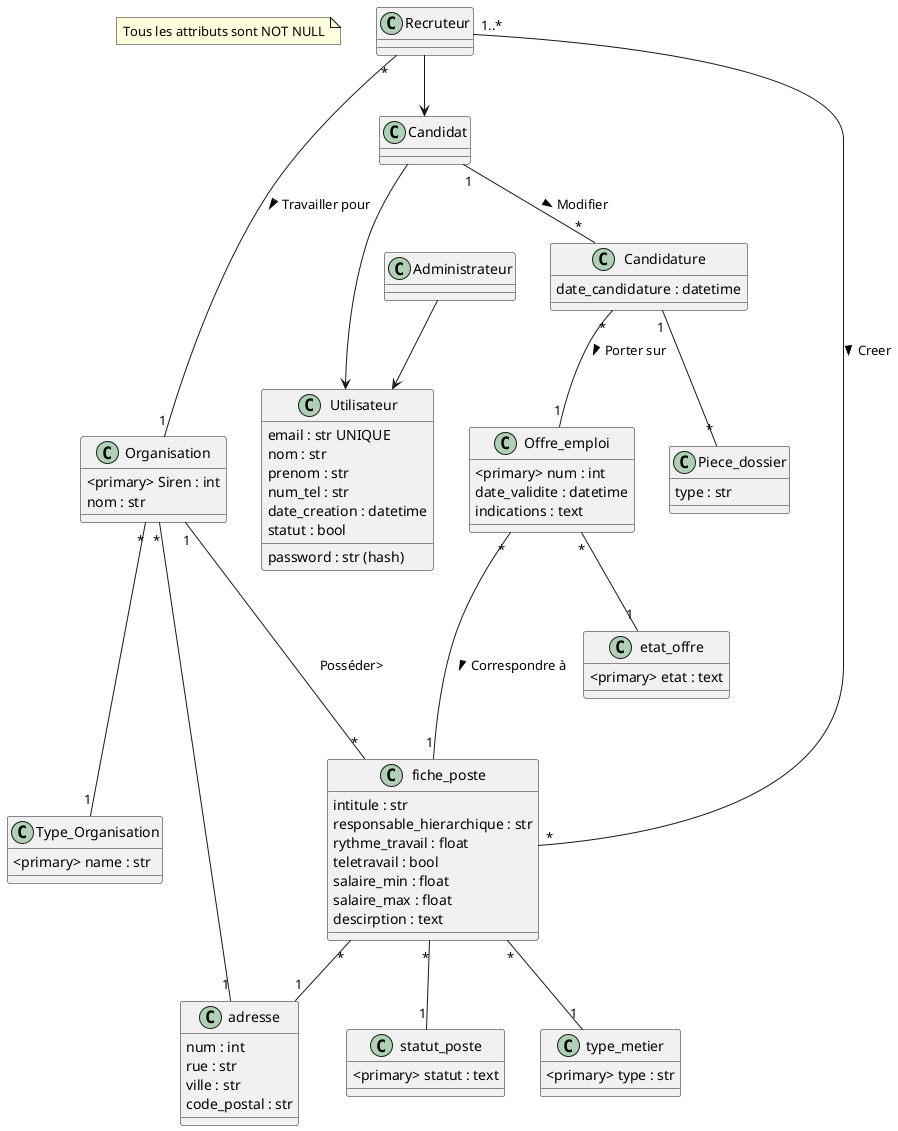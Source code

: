 @startuml

note "Tous les attributs sont NOT NULL" as note

class Organisation{
  <primary> Siren : int
  nom : str
}

class Type_Organisation{
  <primary> name : str
}

class Offre_emploi {
  <primary> num : int
  date_validite : datetime
  indications : text
}

class etat_offre{
  <primary> etat : text
}


class fiche_poste {
  intitule : str
  responsable_hierarchique : str
  rythme_travail : float
  teletravail : bool
  salaire_min : float
  salaire_max : float
  descirption : text  
  
}

class statut_poste{
  <primary> statut : text
}

class type_metier{
  <primary> type : str
}

class adresse{
  num : int
  rue : str
  ville : str
  code_postal : str

}

class Utilisateur{
  email : str UNIQUE
  nom : str
  prenom : str
  num_tel : str
  date_creation : datetime
  statut : bool
  password : str (hash)
}

class Administrateur{
  
}

class Recruteur{
  
}

class Candidat{
  
}

class Candidature{
  date_candidature : datetime
}

class Piece_dossier{
  type : str
}


Organisation "*" --- "1" Type_Organisation
Organisation "1" --- "*" fiche_poste : "Posséder>"
Offre_emploi "*" -- "1" etat_offre
fiche_poste "*" -- "1" statut_poste
fiche_poste "*" -- "1" type_metier
fiche_poste "*" -- "1" adresse
Offre_emploi "*" --- "1" fiche_poste : "Correspondre à >"
Administrateur --> Utilisateur
Recruteur --> Candidat
Candidat ---> Utilisateur
Recruteur "1..*" --- "*" fiche_poste : "Creer >"
Candidature "1" -- "*" Piece_dossier
Candidature "*" -- "1" Offre_emploi : "Porter sur >"
Candidat "1" -- "*" Candidature : "Modifier >"
Recruteur "*" -- "1" Organisation : "Travailler pour >"
Organisation "*" -- "1" adresse


@enduml
